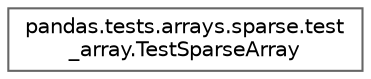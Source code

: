 digraph "Graphical Class Hierarchy"
{
 // LATEX_PDF_SIZE
  bgcolor="transparent";
  edge [fontname=Helvetica,fontsize=10,labelfontname=Helvetica,labelfontsize=10];
  node [fontname=Helvetica,fontsize=10,shape=box,height=0.2,width=0.4];
  rankdir="LR";
  Node0 [id="Node000000",label="pandas.tests.arrays.sparse.test\l_array.TestSparseArray",height=0.2,width=0.4,color="grey40", fillcolor="white", style="filled",URL="$df/d0e/classpandas_1_1tests_1_1arrays_1_1sparse_1_1test__array_1_1TestSparseArray.html",tooltip=" "];
}
